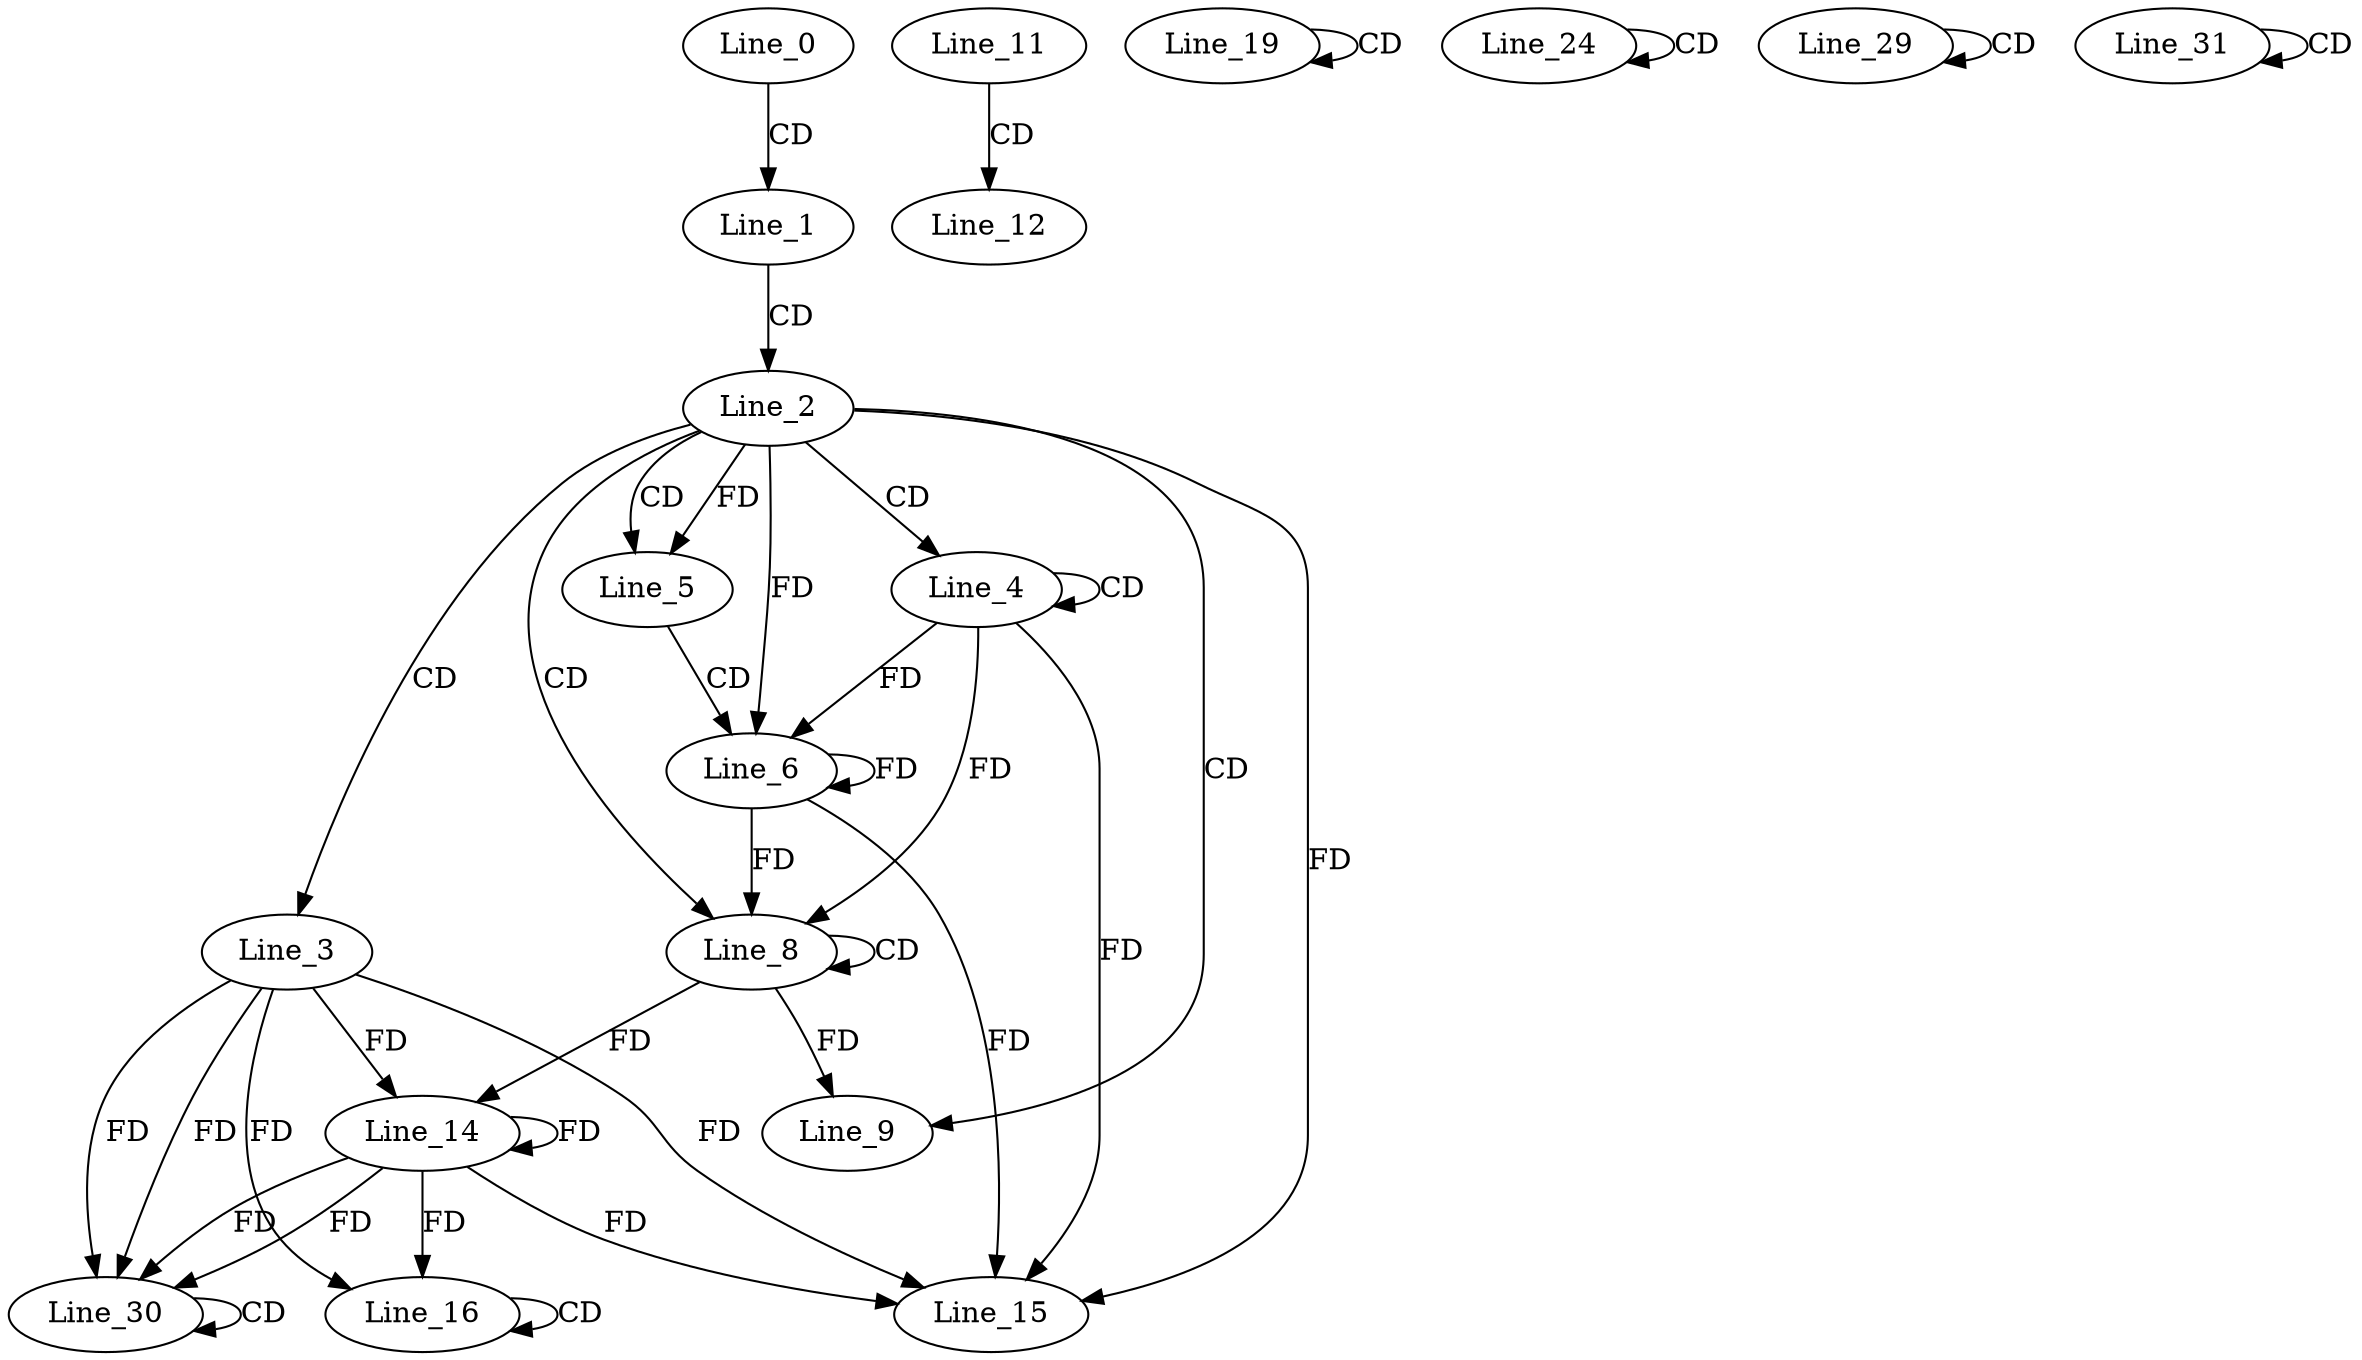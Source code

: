 digraph G {
  Line_0;
  Line_1;
  Line_2;
  Line_3;
  Line_4;
  Line_4;
  Line_5;
  Line_5;
  Line_6;
  Line_6;
  Line_8;
  Line_8;
  Line_8;
  Line_9;
  Line_11;
  Line_12;
  Line_14;
  Line_14;
  Line_15;
  Line_16;
  Line_16;
  Line_19;
  Line_19;
  Line_24;
  Line_24;
  Line_29;
  Line_29;
  Line_30;
  Line_30;
  Line_31;
  Line_31;
  Line_0 -> Line_1 [ label="CD" ];
  Line_1 -> Line_2 [ label="CD" ];
  Line_2 -> Line_3 [ label="CD" ];
  Line_2 -> Line_4 [ label="CD" ];
  Line_4 -> Line_4 [ label="CD" ];
  Line_2 -> Line_5 [ label="CD" ];
  Line_2 -> Line_5 [ label="FD" ];
  Line_5 -> Line_6 [ label="CD" ];
  Line_4 -> Line_6 [ label="FD" ];
  Line_6 -> Line_6 [ label="FD" ];
  Line_2 -> Line_6 [ label="FD" ];
  Line_2 -> Line_8 [ label="CD" ];
  Line_8 -> Line_8 [ label="CD" ];
  Line_4 -> Line_8 [ label="FD" ];
  Line_6 -> Line_8 [ label="FD" ];
  Line_2 -> Line_9 [ label="CD" ];
  Line_8 -> Line_9 [ label="FD" ];
  Line_11 -> Line_12 [ label="CD" ];
  Line_3 -> Line_14 [ label="FD" ];
  Line_14 -> Line_14 [ label="FD" ];
  Line_8 -> Line_14 [ label="FD" ];
  Line_3 -> Line_15 [ label="FD" ];
  Line_14 -> Line_15 [ label="FD" ];
  Line_4 -> Line_15 [ label="FD" ];
  Line_6 -> Line_15 [ label="FD" ];
  Line_2 -> Line_15 [ label="FD" ];
  Line_16 -> Line_16 [ label="CD" ];
  Line_3 -> Line_16 [ label="FD" ];
  Line_14 -> Line_16 [ label="FD" ];
  Line_19 -> Line_19 [ label="CD" ];
  Line_24 -> Line_24 [ label="CD" ];
  Line_29 -> Line_29 [ label="CD" ];
  Line_3 -> Line_30 [ label="FD" ];
  Line_14 -> Line_30 [ label="FD" ];
  Line_30 -> Line_30 [ label="CD" ];
  Line_3 -> Line_30 [ label="FD" ];
  Line_14 -> Line_30 [ label="FD" ];
  Line_31 -> Line_31 [ label="CD" ];
}
